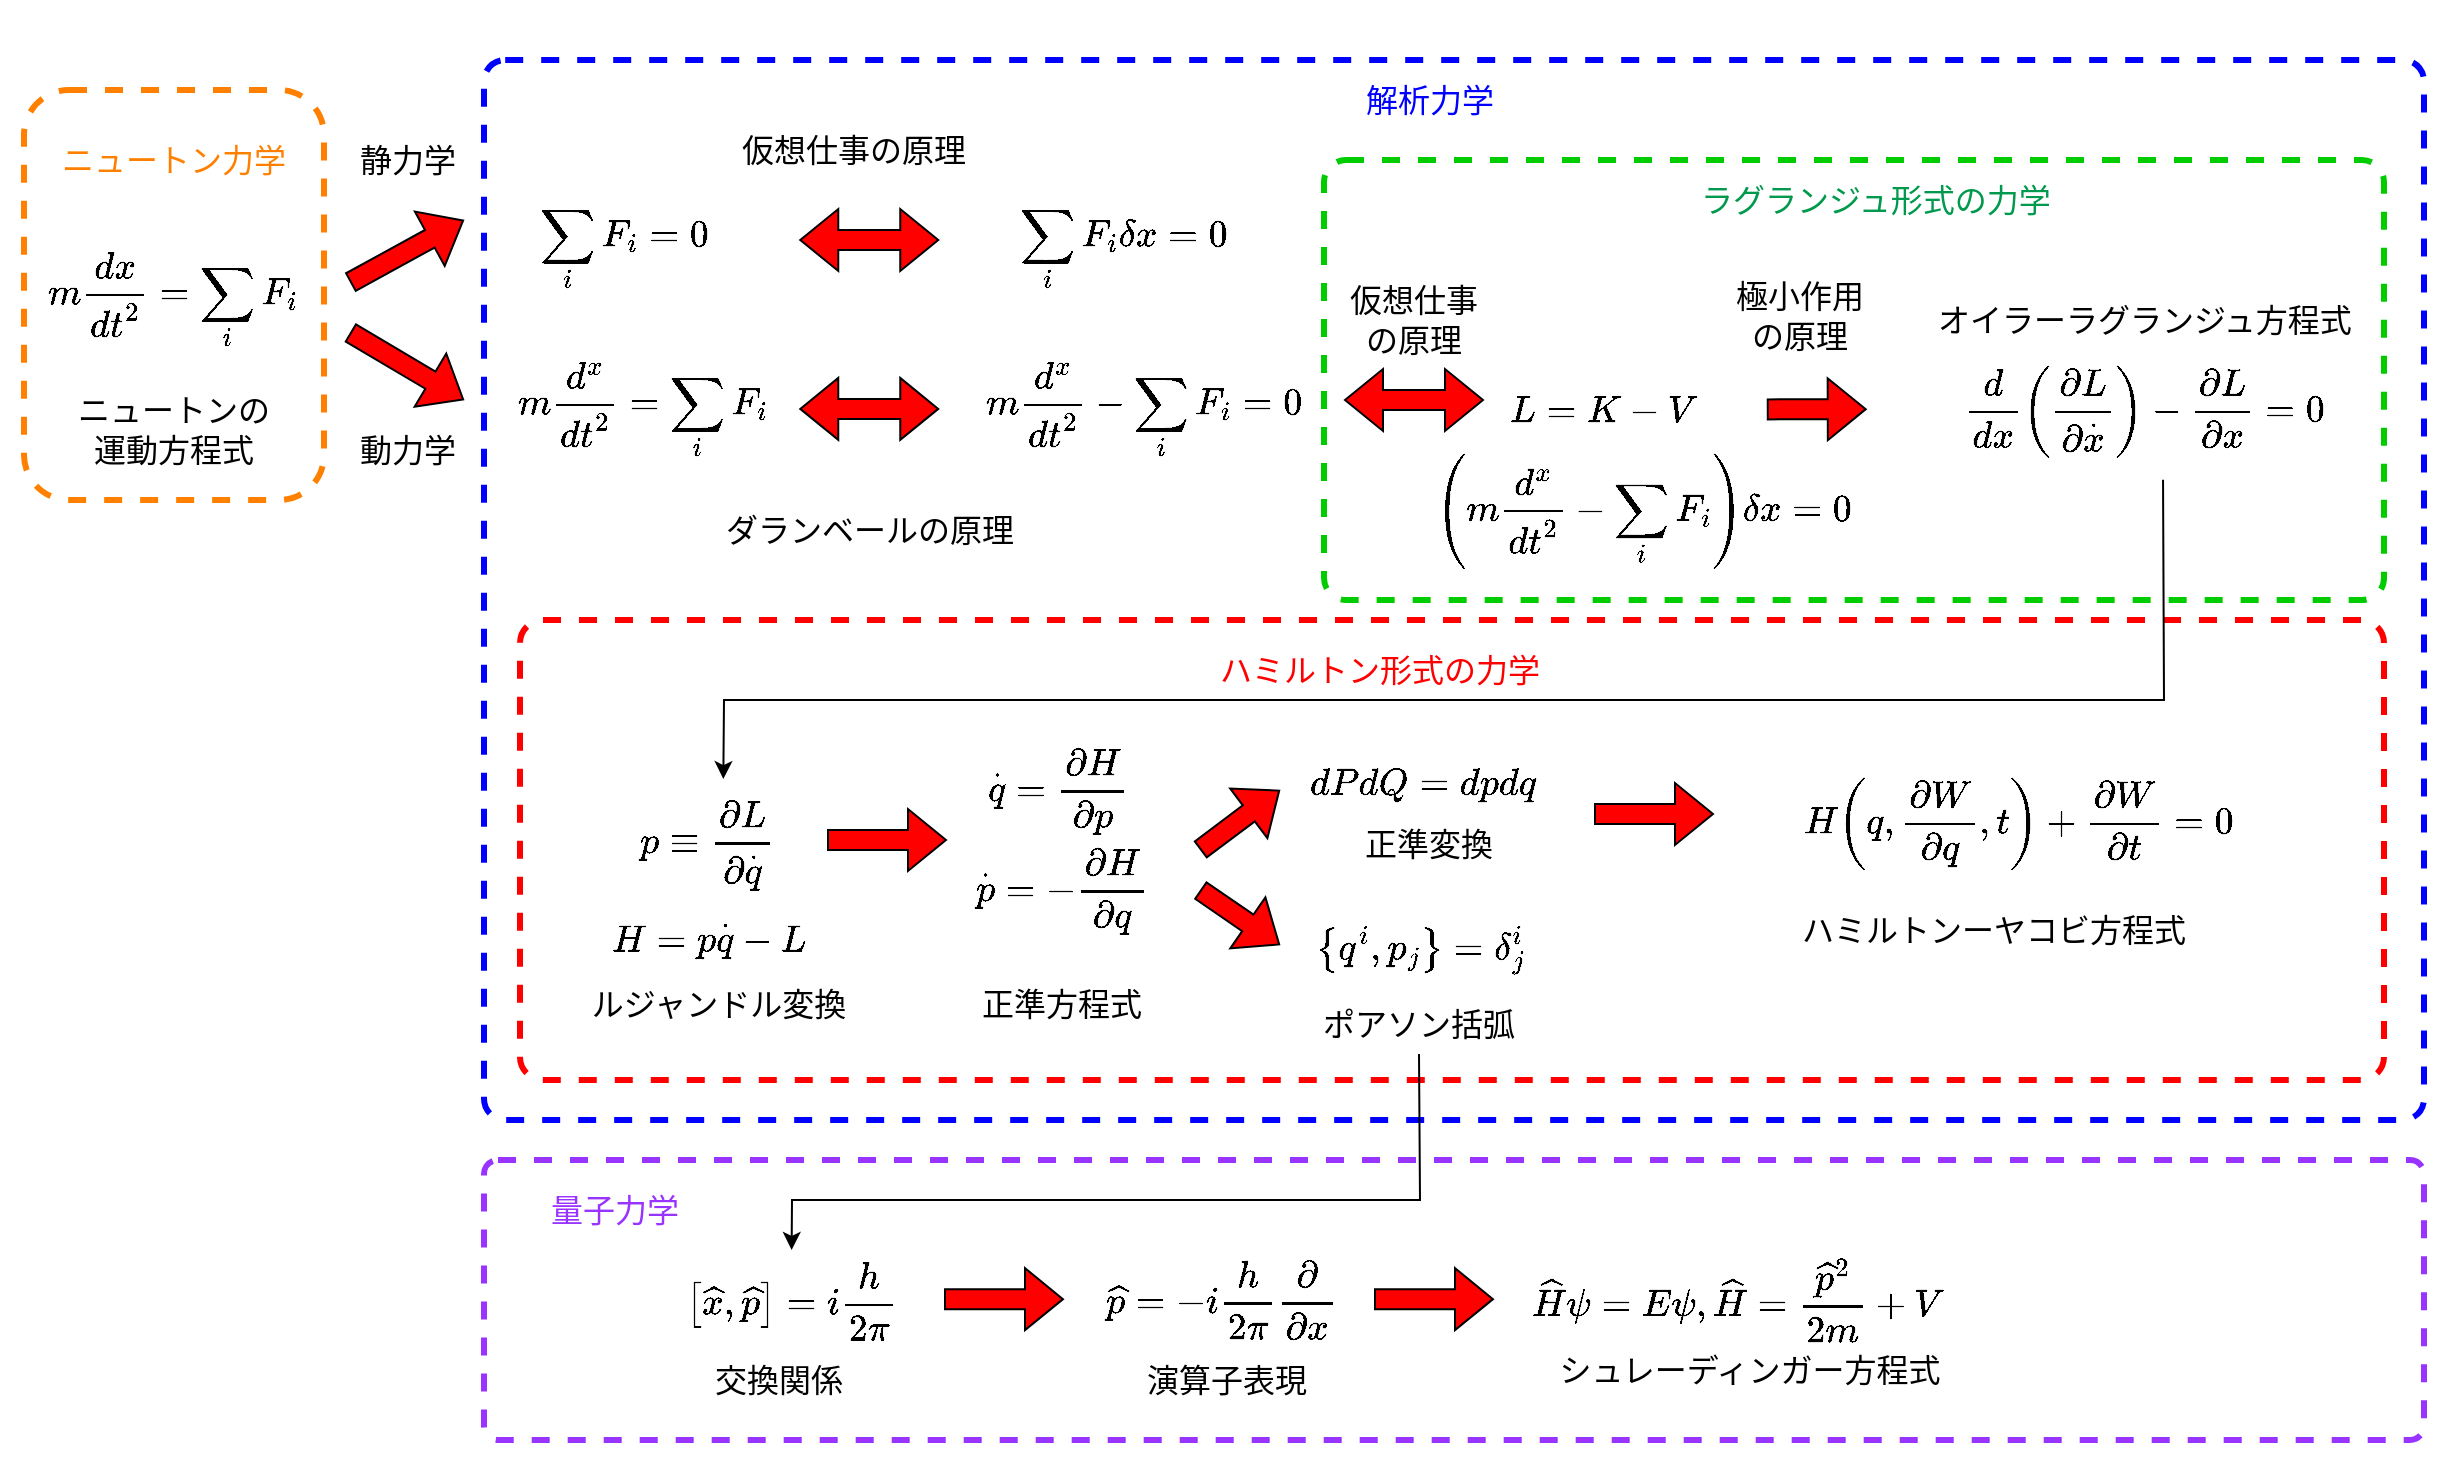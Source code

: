 <mxfile version="26.0.16">
  <diagram name="ページ1" id="Xpi5GvDhhlEL-7WdTvqS">
    <mxGraphModel dx="973" dy="878" grid="1" gridSize="10" guides="1" tooltips="1" connect="1" arrows="1" fold="1" page="1" pageScale="1" pageWidth="1250" pageHeight="750" math="1" shadow="0">
      <root>
        <mxCell id="0" />
        <mxCell id="1" parent="0" />
        <mxCell id="-pB7I64REoCSjXhP6a5t-30" value="" style="rounded=0;whiteSpace=wrap;html=1;fillColor=default;strokeColor=none;" parent="1" vertex="1">
          <mxGeometry x="10" y="10" width="1230" height="730" as="geometry" />
        </mxCell>
        <mxCell id="-pB7I64REoCSjXhP6a5t-9" value="" style="rounded=1;whiteSpace=wrap;html=1;fillColor=none;strokeColor=#9933FF;strokeWidth=3;dashed=1;fontColor=#9933FF;arcSize=5;fontSize=16;" parent="1" vertex="1">
          <mxGeometry x="252" y="590" width="970" height="140" as="geometry" />
        </mxCell>
        <mxCell id="-pB7I64REoCSjXhP6a5t-2" value="" style="rounded=1;whiteSpace=wrap;html=1;fillColor=none;strokeColor=#0000FF;strokeWidth=3;dashed=1;fontColor=#FF8000;arcSize=2;fontSize=16;" parent="1" vertex="1">
          <mxGeometry x="252" y="40" width="970" height="530" as="geometry" />
        </mxCell>
        <mxCell id="-pB7I64REoCSjXhP6a5t-12" value="" style="rounded=1;whiteSpace=wrap;html=1;fillColor=none;strokeColor=#FF0000;strokeWidth=3;dashed=1;fontColor=#00994D;arcSize=5;fontSize=16;" parent="1" vertex="1">
          <mxGeometry x="270" y="320" width="932" height="230" as="geometry" />
        </mxCell>
        <mxCell id="-pB7I64REoCSjXhP6a5t-11" value="" style="rounded=1;whiteSpace=wrap;html=1;fillColor=none;strokeColor=#00CC00;strokeWidth=3;dashed=1;fontColor=#00994D;arcSize=5;fontSize=16;" parent="1" vertex="1">
          <mxGeometry x="672" y="90" width="530" height="220" as="geometry" />
        </mxCell>
        <mxCell id="-pB7I64REoCSjXhP6a5t-1" value="" style="rounded=1;whiteSpace=wrap;html=1;fillColor=none;strokeColor=#FF8000;strokeWidth=3;dashed=1;fontColor=#FF8000;fontSize=16;" parent="1" vertex="1">
          <mxGeometry x="22" y="55" width="150" height="205" as="geometry" />
        </mxCell>
        <mxCell id="rrx2s7AU9UJIHRH4i8Ev-1" value="`m\frac{dx}{dt^2}=\sum_i F_i`" style="text;html=1;align=center;verticalAlign=middle;whiteSpace=wrap;rounded=0;fontSize=16;" parent="1" vertex="1">
          <mxGeometry x="27" y="125" width="140" height="70" as="geometry" />
        </mxCell>
        <mxCell id="rrx2s7AU9UJIHRH4i8Ev-2" value="ニュートン力学" style="text;html=1;align=center;verticalAlign=middle;whiteSpace=wrap;rounded=0;fontSize=16;fontColor=#FF8000;" parent="1" vertex="1">
          <mxGeometry x="32" y="75" width="130" height="30" as="geometry" />
        </mxCell>
        <mxCell id="rrx2s7AU9UJIHRH4i8Ev-3" value="ニュートンの&lt;div&gt;運動方程式&lt;/div&gt;" style="text;html=1;align=center;verticalAlign=middle;whiteSpace=wrap;rounded=0;fontSize=16;" parent="1" vertex="1">
          <mxGeometry x="32" y="210" width="130" height="30" as="geometry" />
        </mxCell>
        <mxCell id="rrx2s7AU9UJIHRH4i8Ev-5" value="`\sum_i F_i=0`" style="text;html=1;align=center;verticalAlign=middle;whiteSpace=wrap;rounded=0;fontSize=16;" parent="1" vertex="1">
          <mxGeometry x="252" y="110" width="140" height="50" as="geometry" />
        </mxCell>
        <mxCell id="rrx2s7AU9UJIHRH4i8Ev-6" value="`\sum_i F_i \delta x=0`" style="text;html=1;align=center;verticalAlign=middle;whiteSpace=wrap;rounded=0;fontSize=16;" parent="1" vertex="1">
          <mxGeometry x="502" y="110" width="140" height="50" as="geometry" />
        </mxCell>
        <mxCell id="rrx2s7AU9UJIHRH4i8Ev-7" value="`m\frac{d^x}{dt^2}=\sum_i F_i`" style="text;html=1;align=center;verticalAlign=middle;whiteSpace=wrap;rounded=0;fontSize=16;" parent="1" vertex="1">
          <mxGeometry x="262" y="180" width="140" height="70" as="geometry" />
        </mxCell>
        <mxCell id="rrx2s7AU9UJIHRH4i8Ev-8" value="`m\frac{d^x}{dt^2}-\sum_i F_i=0`" style="text;html=1;align=center;verticalAlign=middle;whiteSpace=wrap;rounded=0;fontSize=16;" parent="1" vertex="1">
          <mxGeometry x="502" y="180" width="160" height="70" as="geometry" />
        </mxCell>
        <mxCell id="t1Iy8DMnqRUx4DhuXsr5-1" value="仮想仕事&lt;span style=&quot;background-color: transparent; color: light-dark(rgb(0, 0, 0), rgb(255, 255, 255));&quot;&gt;の原理&lt;/span&gt;" style="text;html=1;align=center;verticalAlign=middle;whiteSpace=wrap;rounded=0;fontSize=16;" parent="1" vertex="1">
          <mxGeometry x="372" y="70" width="130" height="30" as="geometry" />
        </mxCell>
        <mxCell id="t1Iy8DMnqRUx4DhuXsr5-2" value="`L=K-V`" style="text;html=1;align=center;verticalAlign=middle;whiteSpace=wrap;rounded=0;fontSize=16;" parent="1" vertex="1">
          <mxGeometry x="742" y="180" width="140" height="70" as="geometry" />
        </mxCell>
        <mxCell id="t1Iy8DMnqRUx4DhuXsr5-3" value="`\frac{d}{dx}\left(\frac{\partial L}{\partial \dot{x}}\right)-\frac{\partial L}{\partial x} = 0`" style="text;html=1;align=center;verticalAlign=middle;whiteSpace=wrap;rounded=0;fontSize=16;" parent="1" vertex="1">
          <mxGeometry x="1012" y="180" width="140" height="70" as="geometry" />
        </mxCell>
        <mxCell id="t1Iy8DMnqRUx4DhuXsr5-4" value="`\left(m\frac{d^x}{dt^2}-\sum_i F_i\right) \delta x=0`" style="text;html=1;align=center;verticalAlign=middle;whiteSpace=wrap;rounded=0;fontSize=16;" parent="1" vertex="1">
          <mxGeometry x="761.88" y="230" width="140" height="70" as="geometry" />
        </mxCell>
        <mxCell id="t1Iy8DMnqRUx4DhuXsr5-5" value="ダランベールの原理" style="text;html=1;align=center;verticalAlign=middle;whiteSpace=wrap;rounded=0;fontSize=16;" parent="1" vertex="1">
          <mxGeometry x="369.63" y="260" width="150" height="30" as="geometry" />
        </mxCell>
        <mxCell id="t1Iy8DMnqRUx4DhuXsr5-9" value="" style="shape=flexArrow;endArrow=classic;html=1;rounded=0;fillColor=#FF0000;fontSize=16;" parent="1" edge="1">
          <mxGeometry width="50" height="50" relative="1" as="geometry">
            <mxPoint x="185" y="151.25" as="sourcePoint" />
            <mxPoint x="242" y="120" as="targetPoint" />
          </mxGeometry>
        </mxCell>
        <mxCell id="t1Iy8DMnqRUx4DhuXsr5-11" value="" style="shape=flexArrow;endArrow=classic;html=1;rounded=0;fillColor=#FF0000;fontSize=16;" parent="1" edge="1">
          <mxGeometry width="50" height="50" relative="1" as="geometry">
            <mxPoint x="185" y="176.25" as="sourcePoint" />
            <mxPoint x="242" y="210" as="targetPoint" />
          </mxGeometry>
        </mxCell>
        <mxCell id="t1Iy8DMnqRUx4DhuXsr5-12" value="静力学" style="text;html=1;align=center;verticalAlign=middle;whiteSpace=wrap;rounded=0;fontSize=16;" parent="1" vertex="1">
          <mxGeometry x="184.25" y="75" width="60" height="30" as="geometry" />
        </mxCell>
        <mxCell id="t1Iy8DMnqRUx4DhuXsr5-16" value="" style="shape=flexArrow;endArrow=classic;startArrow=classic;html=1;rounded=0;fillColor=#FF0000;strokeColor=#000000;fontStyle=1;fontSize=16;" parent="1" edge="1">
          <mxGeometry width="100" height="100" relative="1" as="geometry">
            <mxPoint x="682" y="210" as="sourcePoint" />
            <mxPoint x="752" y="210" as="targetPoint" />
          </mxGeometry>
        </mxCell>
        <mxCell id="t1Iy8DMnqRUx4DhuXsr5-19" value="" style="shape=flexArrow;endArrow=classic;html=1;rounded=0;fillColor=#FF0000;fontSize=16;" parent="1" edge="1">
          <mxGeometry width="50" height="50" relative="1" as="geometry">
            <mxPoint x="893.38" y="214.7" as="sourcePoint" />
            <mxPoint x="943.38" y="214.57" as="targetPoint" />
          </mxGeometry>
        </mxCell>
        <mxCell id="t1Iy8DMnqRUx4DhuXsr5-20" value="極小作用&lt;div&gt;&lt;span style=&quot;background-color: transparent; color: light-dark(rgb(0, 0, 0), rgb(255, 255, 255));&quot;&gt;の原理&lt;/span&gt;&lt;/div&gt;" style="text;html=1;align=center;verticalAlign=middle;whiteSpace=wrap;rounded=0;fontSize=16;" parent="1" vertex="1">
          <mxGeometry x="868" y="150" width="84" height="35" as="geometry" />
        </mxCell>
        <mxCell id="t1Iy8DMnqRUx4DhuXsr5-21" value="ラグランジュ形式の力学" style="text;html=1;align=center;verticalAlign=middle;whiteSpace=wrap;rounded=0;fontSize=16;fontColor=#00994D;" parent="1" vertex="1">
          <mxGeometry x="848" y="100" width="200" height="20" as="geometry" />
        </mxCell>
        <mxCell id="t1Iy8DMnqRUx4DhuXsr5-22" value="解析力学" style="text;html=1;align=center;verticalAlign=middle;whiteSpace=wrap;rounded=0;fontSize=16;fontColor=#0000FF;" parent="1" vertex="1">
          <mxGeometry x="624.88" y="50" width="200" height="20" as="geometry" />
        </mxCell>
        <mxCell id="bC-y-SfwGKUDFejCJZRV-1" value="`H=p\dot{q}-L`" style="text;html=1;align=center;verticalAlign=middle;whiteSpace=wrap;rounded=0;fontSize=16;" parent="1" vertex="1">
          <mxGeometry x="334.63" y="464" width="60" height="30" as="geometry" />
        </mxCell>
        <mxCell id="bC-y-SfwGKUDFejCJZRV-2" value="`p\equiv \frac{\partial L}{\partial \dot{q}}`" style="text;html=1;align=center;verticalAlign=middle;whiteSpace=wrap;rounded=0;fontSize=16;" parent="1" vertex="1">
          <mxGeometry x="330.44" y="403" width="68.37" height="57" as="geometry" />
        </mxCell>
        <mxCell id="bC-y-SfwGKUDFejCJZRV-3" value="シュレーディンガー方程式" style="text;html=1;align=center;verticalAlign=middle;whiteSpace=wrap;rounded=0;fontSize=16;" parent="1" vertex="1">
          <mxGeometry x="767" y="680" width="236" height="30" as="geometry" />
        </mxCell>
        <mxCell id="bC-y-SfwGKUDFejCJZRV-4" value="ルジャンドル変換" style="text;html=1;align=center;verticalAlign=middle;whiteSpace=wrap;rounded=0;fontSize=16;" parent="1" vertex="1">
          <mxGeometry x="297" y="497" width="145" height="30" as="geometry" />
        </mxCell>
        <mxCell id="bC-y-SfwGKUDFejCJZRV-5" value="" style="shape=flexArrow;endArrow=classic;html=1;rounded=0;fillColor=#FF0000;fontSize=16;" parent="1" edge="1">
          <mxGeometry width="50" height="50" relative="1" as="geometry">
            <mxPoint x="423.5" y="430" as="sourcePoint" />
            <mxPoint x="483.5" y="430" as="targetPoint" />
          </mxGeometry>
        </mxCell>
        <mxCell id="bC-y-SfwGKUDFejCJZRV-6" value="`\dot{q} = \frac{\partial H}{\partial p}`" style="text;html=1;align=center;verticalAlign=middle;whiteSpace=wrap;rounded=0;fontSize=16;" parent="1" vertex="1">
          <mxGeometry x="508.5" y="390" width="60" height="30" as="geometry" />
        </mxCell>
        <mxCell id="bC-y-SfwGKUDFejCJZRV-7" value="`\dot{p} = - \frac{\partial H}{\partial q}`" style="text;html=1;align=center;verticalAlign=middle;whiteSpace=wrap;rounded=0;fontSize=16;" parent="1" vertex="1">
          <mxGeometry x="510.5" y="440" width="60" height="30" as="geometry" />
        </mxCell>
        <mxCell id="bC-y-SfwGKUDFejCJZRV-8" value="`dPdQ=dpdq`" style="text;html=1;align=center;verticalAlign=middle;whiteSpace=wrap;rounded=0;fontSize=16;" parent="1" vertex="1">
          <mxGeometry x="677" y="387" width="90" height="30" as="geometry" />
        </mxCell>
        <mxCell id="bC-y-SfwGKUDFejCJZRV-9" value="ハミルトン形式の力学" style="text;html=1;align=center;verticalAlign=middle;whiteSpace=wrap;rounded=0;fontSize=16;fontColor=#FF0000;" parent="1" vertex="1">
          <mxGeometry x="601.5" y="330" width="195.5" height="30" as="geometry" />
        </mxCell>
        <mxCell id="bC-y-SfwGKUDFejCJZRV-10" value="`\{q^i, p_j\} = \delta_j^i`" style="text;html=1;align=center;verticalAlign=middle;whiteSpace=wrap;rounded=0;fontSize=16;" parent="1" vertex="1">
          <mxGeometry x="674.5" y="470" width="90" height="30" as="geometry" />
        </mxCell>
        <mxCell id="bC-y-SfwGKUDFejCJZRV-12" value="正準変換" style="text;html=1;align=center;verticalAlign=middle;whiteSpace=wrap;rounded=0;fontSize=16;" parent="1" vertex="1">
          <mxGeometry x="652" y="417" width="145" height="30" as="geometry" />
        </mxCell>
        <mxCell id="bC-y-SfwGKUDFejCJZRV-13" value="" style="shape=flexArrow;endArrow=classic;html=1;rounded=0;fillColor=#FF0000;fontSize=16;" parent="1" edge="1">
          <mxGeometry width="50" height="50" relative="1" as="geometry">
            <mxPoint x="807" y="417" as="sourcePoint" />
            <mxPoint x="867" y="417" as="targetPoint" />
          </mxGeometry>
        </mxCell>
        <mxCell id="bC-y-SfwGKUDFejCJZRV-14" value="`H\left(q,\frac{\partial W}{\partial q},t\right)+\frac{\partial W}{\partial t} = 0`" style="text;html=1;align=center;verticalAlign=middle;whiteSpace=wrap;rounded=0;fontSize=16;" parent="1" vertex="1">
          <mxGeometry x="922" y="387" width="195" height="67" as="geometry" />
        </mxCell>
        <mxCell id="bC-y-SfwGKUDFejCJZRV-17" value="`\hat{p} = -i \frac{h}{2\pi} \frac{\partial}{\partial x}`" style="text;html=1;align=center;verticalAlign=middle;whiteSpace=wrap;rounded=0;fontFamily=Helvetica;fontSize=16;" parent="1" vertex="1">
          <mxGeometry x="542" y="625" width="157.12" height="70" as="geometry" />
        </mxCell>
        <mxCell id="bC-y-SfwGKUDFejCJZRV-18" value="" style="shape=flexArrow;endArrow=classic;html=1;rounded=0;fillColor=#FF0000;fontSize=16;" parent="1" edge="1">
          <mxGeometry width="50" height="50" relative="1" as="geometry">
            <mxPoint x="482" y="659.57" as="sourcePoint" />
            <mxPoint x="542" y="659.57" as="targetPoint" />
          </mxGeometry>
        </mxCell>
        <mxCell id="bC-y-SfwGKUDFejCJZRV-19" value="`[\hat{x},\hat{p}]= i\frac{h}{2\pi}`" style="text;html=1;align=center;verticalAlign=middle;whiteSpace=wrap;rounded=0;fontFamily=Helvetica;fontSize=16;" parent="1" vertex="1">
          <mxGeometry x="342" y="635" width="127.63" height="50" as="geometry" />
        </mxCell>
        <mxCell id="bC-y-SfwGKUDFejCJZRV-20" value="" style="shape=flexArrow;endArrow=classic;html=1;rounded=0;fillColor=#FF0000;fontSize=16;" parent="1" edge="1">
          <mxGeometry width="50" height="50" relative="1" as="geometry">
            <mxPoint x="697" y="659.57" as="sourcePoint" />
            <mxPoint x="757" y="659.57" as="targetPoint" />
          </mxGeometry>
        </mxCell>
        <mxCell id="bC-y-SfwGKUDFejCJZRV-21" value="`\hat{H}\psi=E\psi,\hat{H}=\frac{\hat{p}^2}{2m} + V`" style="text;html=1;align=center;verticalAlign=middle;whiteSpace=wrap;rounded=0;fontFamily=Helvetica;fontSize=16;" parent="1" vertex="1">
          <mxGeometry x="757" y="635" width="244" height="50" as="geometry" />
        </mxCell>
        <mxCell id="bC-y-SfwGKUDFejCJZRV-23" value="ポアソン括弧" style="text;html=1;align=center;verticalAlign=middle;whiteSpace=wrap;rounded=0;fontSize=16;" parent="1" vertex="1">
          <mxGeometry x="647" y="507" width="145" height="30" as="geometry" />
        </mxCell>
        <mxCell id="-pB7I64REoCSjXhP6a5t-4" value="仮想仕事&lt;div&gt;の原理&lt;/div&gt;" style="text;html=1;align=center;verticalAlign=middle;whiteSpace=wrap;rounded=0;fontSize=16;" parent="1" vertex="1">
          <mxGeometry x="677" y="150" width="80" height="40" as="geometry" />
        </mxCell>
        <mxCell id="-pB7I64REoCSjXhP6a5t-5" value="オイラーラグランジュ方程式" style="text;html=1;align=center;verticalAlign=middle;whiteSpace=wrap;rounded=0;fontSize=16;" parent="1" vertex="1">
          <mxGeometry x="959.5" y="155" width="245" height="30" as="geometry" />
        </mxCell>
        <mxCell id="-pB7I64REoCSjXhP6a5t-7" value="正準方程式" style="text;html=1;align=center;verticalAlign=middle;whiteSpace=wrap;rounded=0;fontSize=16;" parent="1" vertex="1">
          <mxGeometry x="465.5" y="497" width="150" height="30" as="geometry" />
        </mxCell>
        <mxCell id="-pB7I64REoCSjXhP6a5t-8" value="ハミルトンーヤコビ方程式" style="text;html=1;align=center;verticalAlign=middle;whiteSpace=wrap;rounded=0;fontSize=16;" parent="1" vertex="1">
          <mxGeometry x="887" y="460" width="240" height="30" as="geometry" />
        </mxCell>
        <mxCell id="-pB7I64REoCSjXhP6a5t-10" value="量子力学" style="text;html=1;align=center;verticalAlign=middle;whiteSpace=wrap;rounded=0;fontSize=16;fontColor=#9933FF;" parent="1" vertex="1">
          <mxGeometry x="270" y="605" width="95" height="20" as="geometry" />
        </mxCell>
        <mxCell id="-pB7I64REoCSjXhP6a5t-14" value="" style="shape=flexArrow;endArrow=classic;html=1;rounded=0;fillColor=#FF0000;fontSize=16;" parent="1" edge="1">
          <mxGeometry width="50" height="50" relative="1" as="geometry">
            <mxPoint x="610" y="435" as="sourcePoint" />
            <mxPoint x="650" y="405" as="targetPoint" />
          </mxGeometry>
        </mxCell>
        <mxCell id="-pB7I64REoCSjXhP6a5t-15" value="" style="shape=flexArrow;endArrow=classic;html=1;rounded=0;fillColor=#FF0000;entryX=0;entryY=0.25;entryDx=0;entryDy=0;fontSize=16;" parent="1" edge="1">
          <mxGeometry width="50" height="50" relative="1" as="geometry">
            <mxPoint x="610" y="455" as="sourcePoint" />
            <mxPoint x="650" y="482.5" as="targetPoint" />
          </mxGeometry>
        </mxCell>
        <mxCell id="-pB7I64REoCSjXhP6a5t-20" value="" style="shape=flexArrow;endArrow=classic;startArrow=classic;html=1;rounded=0;fillColor=#FF0000;strokeColor=#000000;fontStyle=1;fontSize=16;" parent="1" edge="1">
          <mxGeometry width="100" height="100" relative="1" as="geometry">
            <mxPoint x="409.63" y="130" as="sourcePoint" />
            <mxPoint x="479.63" y="130" as="targetPoint" />
          </mxGeometry>
        </mxCell>
        <mxCell id="-pB7I64REoCSjXhP6a5t-21" value="" style="shape=flexArrow;endArrow=classic;startArrow=classic;html=1;rounded=0;fillColor=#FF0000;strokeColor=#000000;fontStyle=1;fontSize=16;" parent="1" edge="1">
          <mxGeometry width="100" height="100" relative="1" as="geometry">
            <mxPoint x="409.63" y="214.44" as="sourcePoint" />
            <mxPoint x="479.63" y="214.44" as="targetPoint" />
          </mxGeometry>
        </mxCell>
        <mxCell id="-pB7I64REoCSjXhP6a5t-23" value="動力学" style="text;html=1;align=center;verticalAlign=middle;whiteSpace=wrap;rounded=0;fontSize=16;" parent="1" vertex="1">
          <mxGeometry x="184.25" y="220" width="60" height="30" as="geometry" />
        </mxCell>
        <mxCell id="-pB7I64REoCSjXhP6a5t-24" value="" style="endArrow=classic;html=1;rounded=0;exitX=0.568;exitY=0.999;exitDx=0;exitDy=0;exitPerimeter=0;entryX=0.603;entryY=-0.061;entryDx=0;entryDy=0;entryPerimeter=0;" parent="1" source="t1Iy8DMnqRUx4DhuXsr5-3" target="bC-y-SfwGKUDFejCJZRV-2" edge="1">
          <mxGeometry width="50" height="50" relative="1" as="geometry">
            <mxPoint x="1087" y="260" as="sourcePoint" />
            <mxPoint x="202" y="410" as="targetPoint" />
            <Array as="points">
              <mxPoint x="1092" y="360" />
              <mxPoint x="372" y="360" />
            </Array>
          </mxGeometry>
        </mxCell>
        <mxCell id="-pB7I64REoCSjXhP6a5t-26" value="交換関係" style="text;html=1;align=center;verticalAlign=middle;whiteSpace=wrap;rounded=0;fontSize=16;" parent="1" vertex="1">
          <mxGeometry x="362" y="685" width="75" height="30" as="geometry" />
        </mxCell>
        <mxCell id="-pB7I64REoCSjXhP6a5t-27" value="演算子表現" style="text;html=1;align=center;verticalAlign=middle;whiteSpace=wrap;rounded=0;fontSize=16;" parent="1" vertex="1">
          <mxGeometry x="570.5" y="685" width="105" height="30" as="geometry" />
        </mxCell>
        <mxCell id="-pB7I64REoCSjXhP6a5t-28" value="" style="endArrow=classic;html=1;rounded=0;exitX=0.5;exitY=1;exitDx=0;exitDy=0;entryX=0.5;entryY=0;entryDx=0;entryDy=0;" parent="1" source="bC-y-SfwGKUDFejCJZRV-23" target="bC-y-SfwGKUDFejCJZRV-19" edge="1">
          <mxGeometry width="50" height="50" relative="1" as="geometry">
            <mxPoint x="742" y="500" as="sourcePoint" />
            <mxPoint x="792" y="450" as="targetPoint" />
            <Array as="points">
              <mxPoint x="720" y="610" />
              <mxPoint x="406" y="610" />
            </Array>
          </mxGeometry>
        </mxCell>
      </root>
    </mxGraphModel>
  </diagram>
</mxfile>
